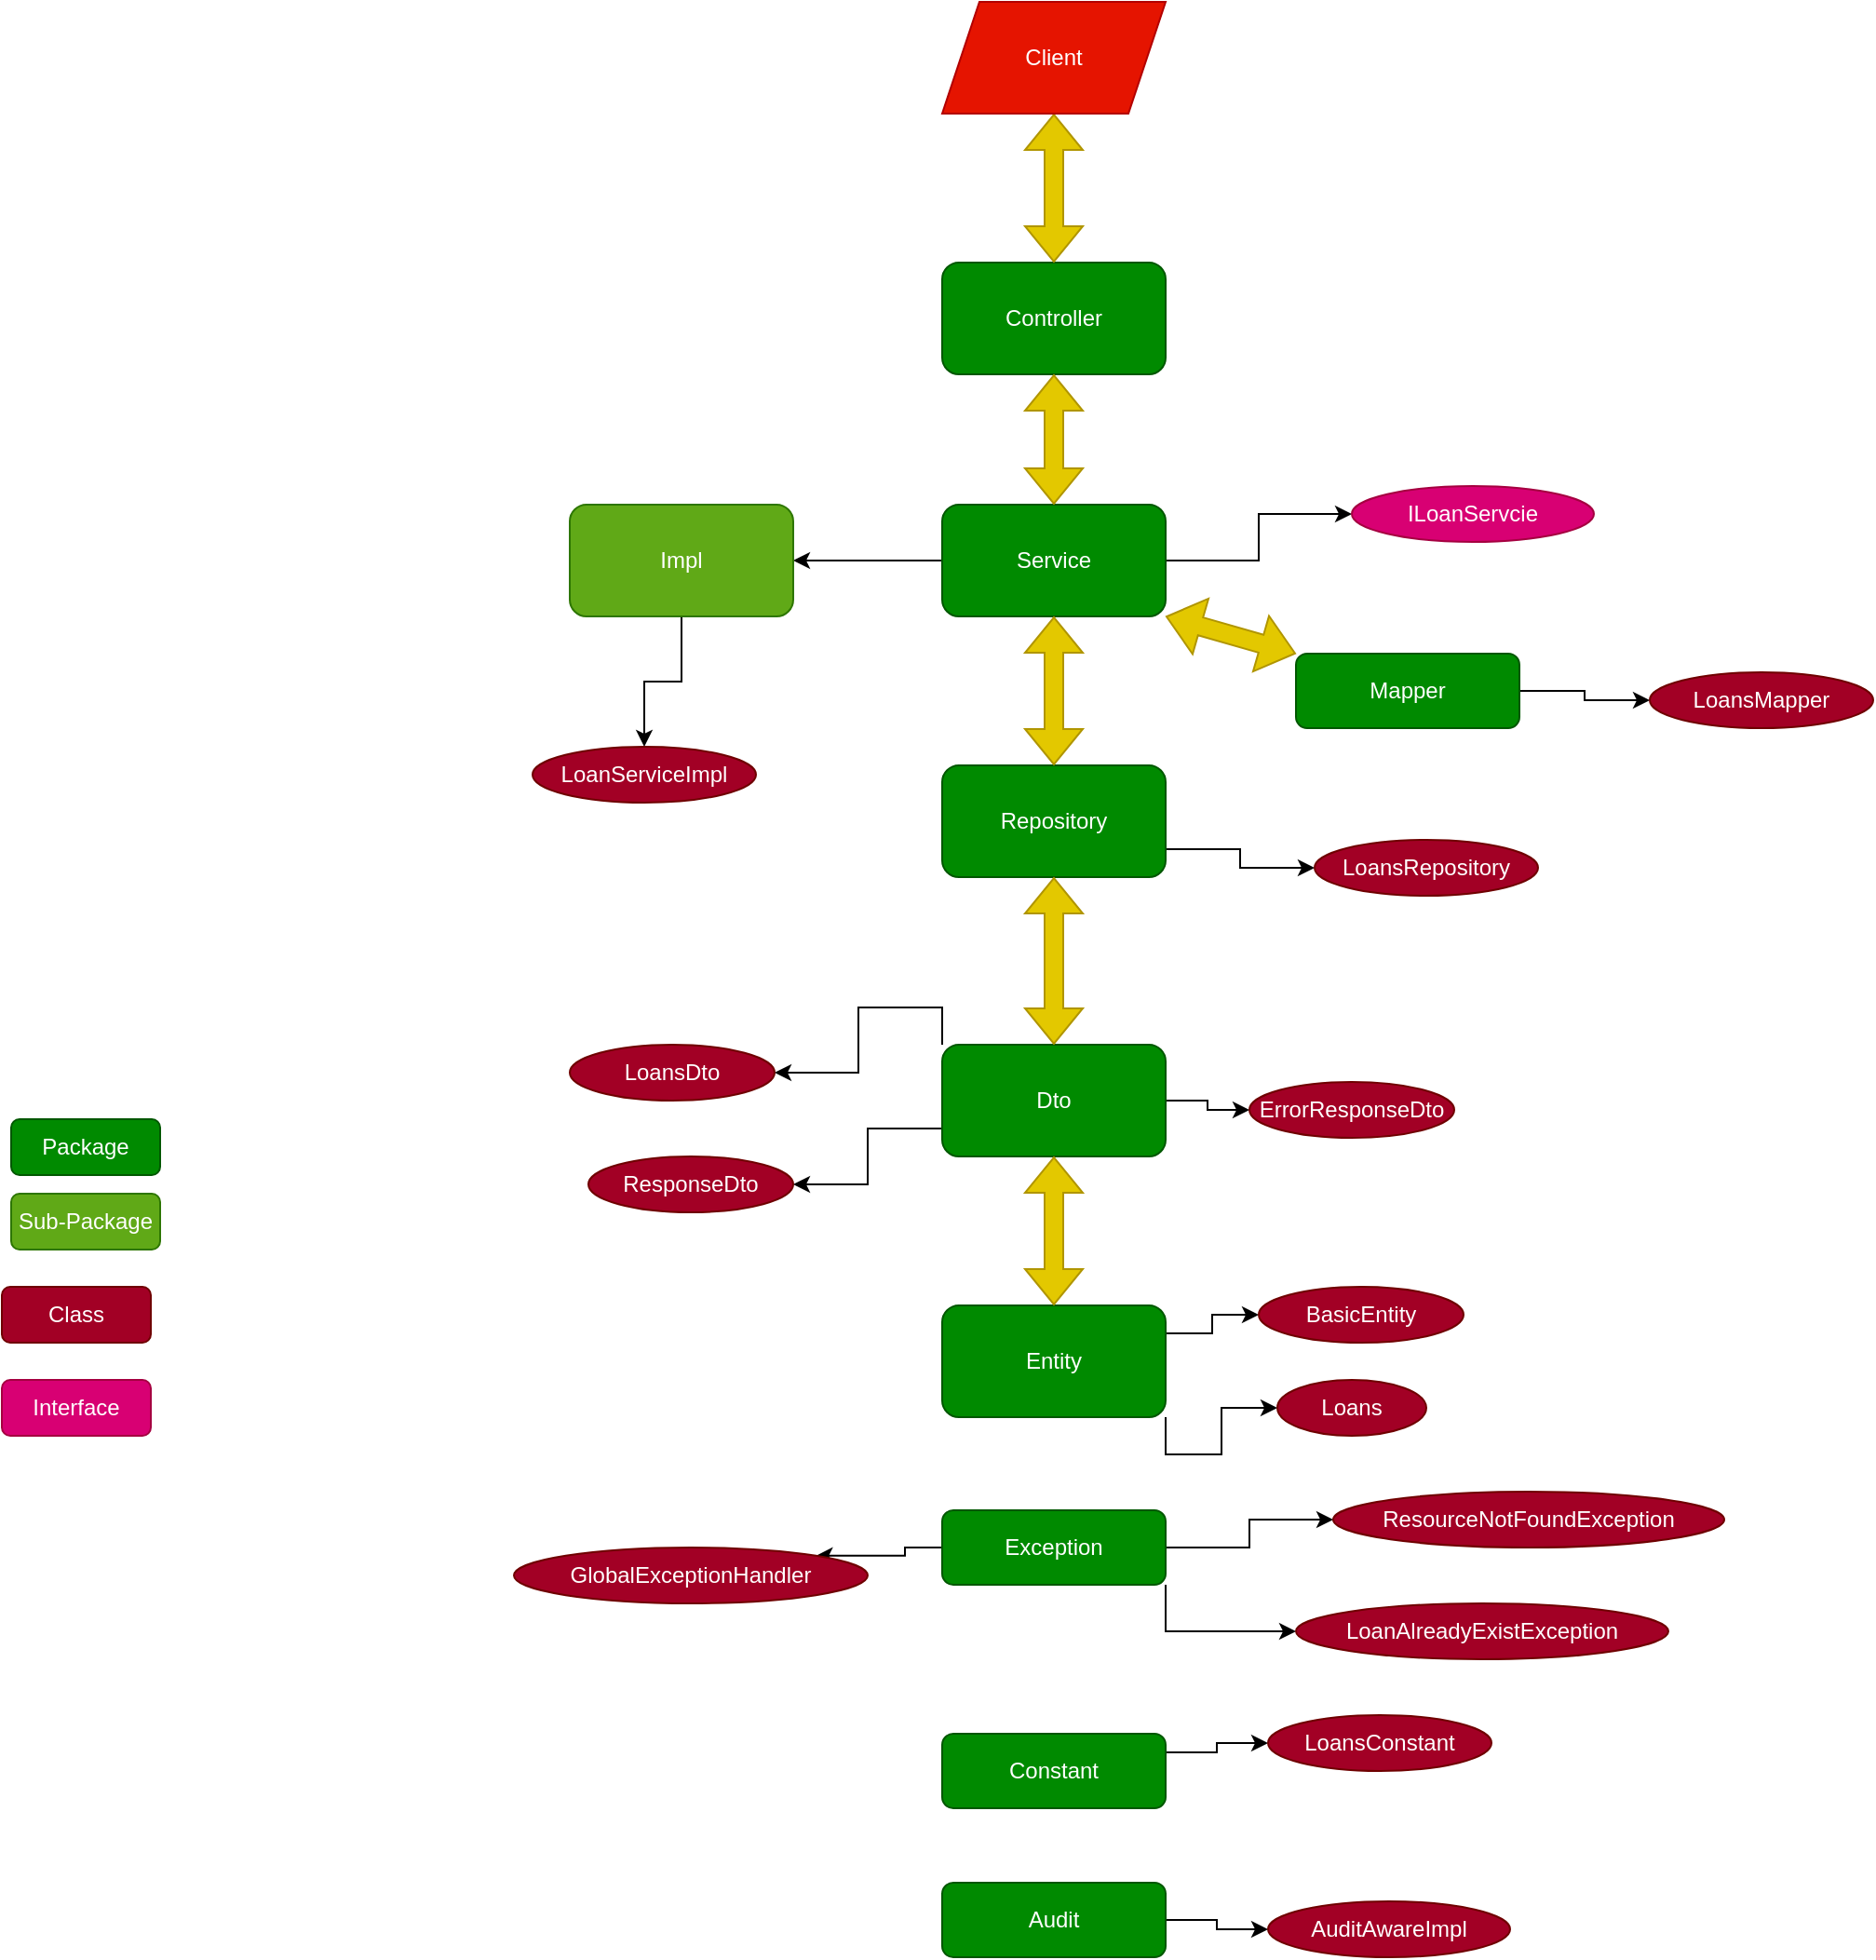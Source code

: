 <mxfile version="26.0.9">
  <diagram name="Page-1" id="k2zMVF7ijsQ42sUqn46F">
    <mxGraphModel dx="1900" dy="1721" grid="1" gridSize="10" guides="1" tooltips="1" connect="1" arrows="1" fold="1" page="1" pageScale="1" pageWidth="850" pageHeight="1100" math="0" shadow="0">
      <root>
        <mxCell id="0" />
        <mxCell id="1" parent="0" />
        <mxCell id="I8hgk64ySSG1_GCGq1iT-1" value="Controller" style="rounded=1;whiteSpace=wrap;html=1;fillColor=#008a00;fontColor=#ffffff;strokeColor=#005700;" parent="1" vertex="1">
          <mxGeometry x="40" y="100" width="120" height="60" as="geometry" />
        </mxCell>
        <mxCell id="Hzh83zoLfARzIkc0ZNQP-6" value="" style="edgeStyle=orthogonalEdgeStyle;rounded=0;orthogonalLoop=1;jettySize=auto;html=1;" edge="1" parent="1" source="I8hgk64ySSG1_GCGq1iT-2" target="Hzh83zoLfARzIkc0ZNQP-5">
          <mxGeometry relative="1" as="geometry" />
        </mxCell>
        <mxCell id="Hzh83zoLfARzIkc0ZNQP-15" value="" style="edgeStyle=orthogonalEdgeStyle;rounded=0;orthogonalLoop=1;jettySize=auto;html=1;" edge="1" parent="1" source="I8hgk64ySSG1_GCGq1iT-2" target="Hzh83zoLfARzIkc0ZNQP-14">
          <mxGeometry relative="1" as="geometry" />
        </mxCell>
        <mxCell id="I8hgk64ySSG1_GCGq1iT-2" value="Service" style="rounded=1;whiteSpace=wrap;html=1;fillColor=#008a00;fontColor=#ffffff;strokeColor=#005700;" parent="1" vertex="1">
          <mxGeometry x="40" y="230" width="120" height="60" as="geometry" />
        </mxCell>
        <mxCell id="Hzh83zoLfARzIkc0ZNQP-31" style="edgeStyle=orthogonalEdgeStyle;rounded=0;orthogonalLoop=1;jettySize=auto;html=1;exitX=1;exitY=0.75;exitDx=0;exitDy=0;entryX=0;entryY=0.5;entryDx=0;entryDy=0;" edge="1" parent="1" source="I8hgk64ySSG1_GCGq1iT-3" target="Hzh83zoLfARzIkc0ZNQP-30">
          <mxGeometry relative="1" as="geometry" />
        </mxCell>
        <mxCell id="I8hgk64ySSG1_GCGq1iT-3" value="Repository" style="rounded=1;whiteSpace=wrap;html=1;fillColor=#008a00;fontColor=#ffffff;strokeColor=#005700;" parent="1" vertex="1">
          <mxGeometry x="40" y="370" width="120" height="60" as="geometry" />
        </mxCell>
        <mxCell id="Hzh83zoLfARzIkc0ZNQP-41" style="edgeStyle=orthogonalEdgeStyle;rounded=0;orthogonalLoop=1;jettySize=auto;html=1;exitX=1;exitY=1;exitDx=0;exitDy=0;entryX=0;entryY=0.5;entryDx=0;entryDy=0;" edge="1" parent="1" source="Hzh83zoLfARzIkc0ZNQP-1" target="Hzh83zoLfARzIkc0ZNQP-39">
          <mxGeometry relative="1" as="geometry" />
        </mxCell>
        <mxCell id="Hzh83zoLfARzIkc0ZNQP-42" style="edgeStyle=orthogonalEdgeStyle;rounded=0;orthogonalLoop=1;jettySize=auto;html=1;exitX=1;exitY=0.25;exitDx=0;exitDy=0;entryX=0;entryY=0.5;entryDx=0;entryDy=0;" edge="1" parent="1" source="Hzh83zoLfARzIkc0ZNQP-1" target="Hzh83zoLfARzIkc0ZNQP-40">
          <mxGeometry relative="1" as="geometry" />
        </mxCell>
        <mxCell id="Hzh83zoLfARzIkc0ZNQP-1" value="Entity" style="rounded=1;whiteSpace=wrap;html=1;fillColor=#008a00;fontColor=#ffffff;strokeColor=#005700;" vertex="1" parent="1">
          <mxGeometry x="40" y="660" width="120" height="60" as="geometry" />
        </mxCell>
        <mxCell id="Hzh83zoLfARzIkc0ZNQP-46" style="edgeStyle=orthogonalEdgeStyle;rounded=0;orthogonalLoop=1;jettySize=auto;html=1;exitX=1;exitY=0.5;exitDx=0;exitDy=0;entryX=0;entryY=0.5;entryDx=0;entryDy=0;" edge="1" parent="1" source="Hzh83zoLfARzIkc0ZNQP-2" target="Hzh83zoLfARzIkc0ZNQP-43">
          <mxGeometry relative="1" as="geometry" />
        </mxCell>
        <mxCell id="Hzh83zoLfARzIkc0ZNQP-47" style="edgeStyle=orthogonalEdgeStyle;rounded=0;orthogonalLoop=1;jettySize=auto;html=1;exitX=0;exitY=0;exitDx=0;exitDy=0;entryX=1;entryY=0.5;entryDx=0;entryDy=0;" edge="1" parent="1" source="Hzh83zoLfARzIkc0ZNQP-2" target="Hzh83zoLfARzIkc0ZNQP-44">
          <mxGeometry relative="1" as="geometry" />
        </mxCell>
        <mxCell id="Hzh83zoLfARzIkc0ZNQP-48" style="edgeStyle=orthogonalEdgeStyle;rounded=0;orthogonalLoop=1;jettySize=auto;html=1;exitX=0;exitY=0.75;exitDx=0;exitDy=0;" edge="1" parent="1" source="Hzh83zoLfARzIkc0ZNQP-2" target="Hzh83zoLfARzIkc0ZNQP-45">
          <mxGeometry relative="1" as="geometry" />
        </mxCell>
        <mxCell id="Hzh83zoLfARzIkc0ZNQP-2" value="Dto" style="rounded=1;whiteSpace=wrap;html=1;fillColor=#008a00;fontColor=#ffffff;strokeColor=#005700;" vertex="1" parent="1">
          <mxGeometry x="40" y="520" width="120" height="60" as="geometry" />
        </mxCell>
        <mxCell id="Hzh83zoLfARzIkc0ZNQP-3" value="Package" style="rounded=1;whiteSpace=wrap;html=1;fillColor=#008a00;fontColor=#ffffff;strokeColor=#005700;" vertex="1" parent="1">
          <mxGeometry x="-460" y="560" width="80" height="30" as="geometry" />
        </mxCell>
        <mxCell id="Hzh83zoLfARzIkc0ZNQP-4" value="Sub-Package" style="rounded=1;whiteSpace=wrap;html=1;fillColor=#60a917;fontColor=#ffffff;strokeColor=#2D7600;" vertex="1" parent="1">
          <mxGeometry x="-460" y="600" width="80" height="30" as="geometry" />
        </mxCell>
        <mxCell id="Hzh83zoLfARzIkc0ZNQP-11" value="" style="edgeStyle=orthogonalEdgeStyle;rounded=0;orthogonalLoop=1;jettySize=auto;html=1;" edge="1" parent="1" source="Hzh83zoLfARzIkc0ZNQP-5" target="Hzh83zoLfARzIkc0ZNQP-10">
          <mxGeometry relative="1" as="geometry" />
        </mxCell>
        <mxCell id="Hzh83zoLfARzIkc0ZNQP-5" value="Impl" style="whiteSpace=wrap;html=1;fillColor=#60a917;strokeColor=#2D7600;fontColor=#ffffff;rounded=1;" vertex="1" parent="1">
          <mxGeometry x="-160" y="230" width="120" height="60" as="geometry" />
        </mxCell>
        <mxCell id="Hzh83zoLfARzIkc0ZNQP-10" value="LoanServiceImpl" style="ellipse;whiteSpace=wrap;html=1;fillColor=#a20025;strokeColor=#6F0000;fontColor=#ffffff;rounded=1;" vertex="1" parent="1">
          <mxGeometry x="-180" y="360" width="120" height="30" as="geometry" />
        </mxCell>
        <mxCell id="Hzh83zoLfARzIkc0ZNQP-12" value="Class" style="rounded=1;whiteSpace=wrap;html=1;fillColor=#a20025;fontColor=#ffffff;strokeColor=#6F0000;" vertex="1" parent="1">
          <mxGeometry x="-465" y="650" width="80" height="30" as="geometry" />
        </mxCell>
        <mxCell id="Hzh83zoLfARzIkc0ZNQP-13" value="Interface" style="rounded=1;whiteSpace=wrap;html=1;fillColor=#d80073;fontColor=#ffffff;strokeColor=#A50040;" vertex="1" parent="1">
          <mxGeometry x="-465" y="700" width="80" height="30" as="geometry" />
        </mxCell>
        <mxCell id="Hzh83zoLfARzIkc0ZNQP-14" value="ILoanServcie" style="ellipse;whiteSpace=wrap;html=1;fillColor=#d80073;strokeColor=#A50040;fontColor=#ffffff;rounded=1;" vertex="1" parent="1">
          <mxGeometry x="260" y="220" width="130" height="30" as="geometry" />
        </mxCell>
        <mxCell id="Hzh83zoLfARzIkc0ZNQP-17" value="" style="shape=flexArrow;endArrow=classic;startArrow=classic;html=1;rounded=0;exitX=0.5;exitY=0;exitDx=0;exitDy=0;entryX=0.5;entryY=1;entryDx=0;entryDy=0;fillColor=#e3c800;strokeColor=#B09500;" edge="1" parent="1" source="I8hgk64ySSG1_GCGq1iT-2" target="I8hgk64ySSG1_GCGq1iT-1">
          <mxGeometry width="100" height="100" relative="1" as="geometry">
            <mxPoint x="-30" y="260" as="sourcePoint" />
            <mxPoint x="70" y="160" as="targetPoint" />
          </mxGeometry>
        </mxCell>
        <mxCell id="Hzh83zoLfARzIkc0ZNQP-19" value="" style="shape=flexArrow;endArrow=classic;startArrow=classic;html=1;rounded=0;entryX=0.5;entryY=1;entryDx=0;entryDy=0;entryPerimeter=0;fillColor=#e3c800;strokeColor=#B09500;" edge="1" parent="1" source="I8hgk64ySSG1_GCGq1iT-3" target="I8hgk64ySSG1_GCGq1iT-2">
          <mxGeometry width="100" height="100" relative="1" as="geometry">
            <mxPoint x="110" y="240" as="sourcePoint" />
            <mxPoint x="110" y="170" as="targetPoint" />
          </mxGeometry>
        </mxCell>
        <mxCell id="Hzh83zoLfARzIkc0ZNQP-20" value="" style="shape=flexArrow;endArrow=classic;startArrow=classic;html=1;rounded=0;entryX=0.5;entryY=1;entryDx=0;entryDy=0;exitX=0.5;exitY=0;exitDx=0;exitDy=0;fillColor=#e3c800;strokeColor=#B09500;" edge="1" parent="1" source="Hzh83zoLfARzIkc0ZNQP-2" target="I8hgk64ySSG1_GCGq1iT-3">
          <mxGeometry width="100" height="100" relative="1" as="geometry">
            <mxPoint x="110" y="380" as="sourcePoint" />
            <mxPoint x="110" y="300" as="targetPoint" />
          </mxGeometry>
        </mxCell>
        <mxCell id="Hzh83zoLfARzIkc0ZNQP-21" value="" style="shape=flexArrow;endArrow=classic;startArrow=classic;html=1;rounded=0;entryX=0.5;entryY=1;entryDx=0;entryDy=0;exitX=0.5;exitY=0;exitDx=0;exitDy=0;fillColor=#e3c800;strokeColor=#B09500;" edge="1" parent="1" source="Hzh83zoLfARzIkc0ZNQP-1" target="Hzh83zoLfARzIkc0ZNQP-2">
          <mxGeometry width="100" height="100" relative="1" as="geometry">
            <mxPoint x="110" y="530" as="sourcePoint" />
            <mxPoint x="110" y="440" as="targetPoint" />
          </mxGeometry>
        </mxCell>
        <mxCell id="Hzh83zoLfARzIkc0ZNQP-24" value="" style="shape=flexArrow;endArrow=classic;startArrow=classic;html=1;rounded=0;exitX=0.5;exitY=0;exitDx=0;exitDy=0;entryX=0.5;entryY=1;entryDx=0;entryDy=0;fillColor=#e3c800;strokeColor=#B09500;" edge="1" parent="1" source="I8hgk64ySSG1_GCGq1iT-1" target="Hzh83zoLfARzIkc0ZNQP-25">
          <mxGeometry width="100" height="100" relative="1" as="geometry">
            <mxPoint x="110" y="240" as="sourcePoint" />
            <mxPoint x="110" y="170" as="targetPoint" />
          </mxGeometry>
        </mxCell>
        <mxCell id="Hzh83zoLfARzIkc0ZNQP-25" value="Client" style="shape=parallelogram;perimeter=parallelogramPerimeter;whiteSpace=wrap;html=1;fixedSize=1;fillColor=#e51400;fontColor=#ffffff;strokeColor=#B20000;" vertex="1" parent="1">
          <mxGeometry x="40" y="-40" width="120" height="60" as="geometry" />
        </mxCell>
        <mxCell id="Hzh83zoLfARzIkc0ZNQP-29" style="edgeStyle=orthogonalEdgeStyle;rounded=0;orthogonalLoop=1;jettySize=auto;html=1;exitX=1;exitY=0.5;exitDx=0;exitDy=0;entryX=0;entryY=0.5;entryDx=0;entryDy=0;" edge="1" parent="1" source="Hzh83zoLfARzIkc0ZNQP-26" target="Hzh83zoLfARzIkc0ZNQP-28">
          <mxGeometry relative="1" as="geometry" />
        </mxCell>
        <mxCell id="Hzh83zoLfARzIkc0ZNQP-26" value="Mapper" style="rounded=1;whiteSpace=wrap;html=1;fillColor=#008a00;fontColor=#ffffff;strokeColor=#005700;" vertex="1" parent="1">
          <mxGeometry x="230" y="310" width="120" height="40" as="geometry" />
        </mxCell>
        <mxCell id="Hzh83zoLfARzIkc0ZNQP-27" value="" style="shape=flexArrow;endArrow=classic;startArrow=classic;html=1;rounded=0;fillColor=#e3c800;strokeColor=#B09500;exitX=0;exitY=0;exitDx=0;exitDy=0;" edge="1" parent="1" source="Hzh83zoLfARzIkc0ZNQP-26">
          <mxGeometry width="100" height="100" relative="1" as="geometry">
            <mxPoint x="110" y="380" as="sourcePoint" />
            <mxPoint x="160" y="290" as="targetPoint" />
          </mxGeometry>
        </mxCell>
        <mxCell id="Hzh83zoLfARzIkc0ZNQP-28" value="LoansMapper" style="ellipse;whiteSpace=wrap;html=1;fillColor=#a20025;strokeColor=#6F0000;fontColor=#ffffff;rounded=1;" vertex="1" parent="1">
          <mxGeometry x="420" y="320" width="120" height="30" as="geometry" />
        </mxCell>
        <mxCell id="Hzh83zoLfARzIkc0ZNQP-30" value="LoansRepository" style="ellipse;whiteSpace=wrap;html=1;fillColor=#a20025;strokeColor=#6F0000;fontColor=#ffffff;rounded=1;" vertex="1" parent="1">
          <mxGeometry x="240" y="410" width="120" height="30" as="geometry" />
        </mxCell>
        <mxCell id="Hzh83zoLfARzIkc0ZNQP-38" style="edgeStyle=orthogonalEdgeStyle;rounded=0;orthogonalLoop=1;jettySize=auto;html=1;exitX=1;exitY=0.5;exitDx=0;exitDy=0;entryX=0;entryY=0.5;entryDx=0;entryDy=0;" edge="1" parent="1" source="Hzh83zoLfARzIkc0ZNQP-32" target="Hzh83zoLfARzIkc0ZNQP-35">
          <mxGeometry relative="1" as="geometry" />
        </mxCell>
        <mxCell id="Hzh83zoLfARzIkc0ZNQP-55" style="edgeStyle=orthogonalEdgeStyle;rounded=0;orthogonalLoop=1;jettySize=auto;html=1;exitX=0;exitY=0.5;exitDx=0;exitDy=0;entryX=1;entryY=0;entryDx=0;entryDy=0;" edge="1" parent="1" source="Hzh83zoLfARzIkc0ZNQP-32" target="Hzh83zoLfARzIkc0ZNQP-33">
          <mxGeometry relative="1" as="geometry" />
        </mxCell>
        <mxCell id="Hzh83zoLfARzIkc0ZNQP-56" style="edgeStyle=orthogonalEdgeStyle;rounded=0;orthogonalLoop=1;jettySize=auto;html=1;exitX=1;exitY=1;exitDx=0;exitDy=0;entryX=0;entryY=0.5;entryDx=0;entryDy=0;" edge="1" parent="1" source="Hzh83zoLfARzIkc0ZNQP-32" target="Hzh83zoLfARzIkc0ZNQP-34">
          <mxGeometry relative="1" as="geometry" />
        </mxCell>
        <mxCell id="Hzh83zoLfARzIkc0ZNQP-32" value="Exception" style="rounded=1;whiteSpace=wrap;html=1;fillColor=#008a00;fontColor=#ffffff;strokeColor=#005700;" vertex="1" parent="1">
          <mxGeometry x="40" y="770" width="120" height="40" as="geometry" />
        </mxCell>
        <mxCell id="Hzh83zoLfARzIkc0ZNQP-33" value="GlobalExceptionHandler" style="ellipse;whiteSpace=wrap;html=1;fillColor=#a20025;strokeColor=#6F0000;fontColor=#ffffff;rounded=1;" vertex="1" parent="1">
          <mxGeometry x="-190" y="790" width="190" height="30" as="geometry" />
        </mxCell>
        <mxCell id="Hzh83zoLfARzIkc0ZNQP-34" value="LoanAlreadyExistException" style="ellipse;whiteSpace=wrap;html=1;fillColor=#a20025;strokeColor=#6F0000;fontColor=#ffffff;rounded=1;" vertex="1" parent="1">
          <mxGeometry x="230" y="820" width="200" height="30" as="geometry" />
        </mxCell>
        <mxCell id="Hzh83zoLfARzIkc0ZNQP-35" value="ResourceNotFoundException" style="ellipse;whiteSpace=wrap;html=1;fillColor=#a20025;strokeColor=#6F0000;fontColor=#ffffff;rounded=1;" vertex="1" parent="1">
          <mxGeometry x="250" y="760" width="210" height="30" as="geometry" />
        </mxCell>
        <mxCell id="Hzh83zoLfARzIkc0ZNQP-39" value="Loans" style="ellipse;whiteSpace=wrap;html=1;fillColor=#a20025;strokeColor=#6F0000;fontColor=#ffffff;rounded=1;" vertex="1" parent="1">
          <mxGeometry x="220" y="700" width="80" height="30" as="geometry" />
        </mxCell>
        <mxCell id="Hzh83zoLfARzIkc0ZNQP-40" value="BasicEntity" style="ellipse;whiteSpace=wrap;html=1;fillColor=#a20025;strokeColor=#6F0000;fontColor=#ffffff;rounded=1;" vertex="1" parent="1">
          <mxGeometry x="210" y="650" width="110" height="30" as="geometry" />
        </mxCell>
        <mxCell id="Hzh83zoLfARzIkc0ZNQP-43" value="ErrorResponseDto" style="ellipse;whiteSpace=wrap;html=1;fillColor=#a20025;strokeColor=#6F0000;fontColor=#ffffff;rounded=1;" vertex="1" parent="1">
          <mxGeometry x="205" y="540" width="110" height="30" as="geometry" />
        </mxCell>
        <mxCell id="Hzh83zoLfARzIkc0ZNQP-44" value="LoansDto" style="ellipse;whiteSpace=wrap;html=1;fillColor=#a20025;strokeColor=#6F0000;fontColor=#ffffff;rounded=1;" vertex="1" parent="1">
          <mxGeometry x="-160" y="520" width="110" height="30" as="geometry" />
        </mxCell>
        <mxCell id="Hzh83zoLfARzIkc0ZNQP-45" value="ResponseDto" style="ellipse;whiteSpace=wrap;html=1;fillColor=#a20025;strokeColor=#6F0000;fontColor=#ffffff;rounded=1;" vertex="1" parent="1">
          <mxGeometry x="-150" y="580" width="110" height="30" as="geometry" />
        </mxCell>
        <mxCell id="Hzh83zoLfARzIkc0ZNQP-54" style="edgeStyle=orthogonalEdgeStyle;rounded=0;orthogonalLoop=1;jettySize=auto;html=1;exitX=1;exitY=0.25;exitDx=0;exitDy=0;entryX=0;entryY=0.5;entryDx=0;entryDy=0;" edge="1" parent="1" source="Hzh83zoLfARzIkc0ZNQP-49" target="Hzh83zoLfARzIkc0ZNQP-51">
          <mxGeometry relative="1" as="geometry" />
        </mxCell>
        <mxCell id="Hzh83zoLfARzIkc0ZNQP-49" value="Constant" style="rounded=1;whiteSpace=wrap;html=1;fillColor=#008a00;fontColor=#ffffff;strokeColor=#005700;" vertex="1" parent="1">
          <mxGeometry x="40" y="890" width="120" height="40" as="geometry" />
        </mxCell>
        <mxCell id="Hzh83zoLfARzIkc0ZNQP-53" style="edgeStyle=orthogonalEdgeStyle;rounded=0;orthogonalLoop=1;jettySize=auto;html=1;exitX=1;exitY=0.5;exitDx=0;exitDy=0;entryX=0;entryY=0.5;entryDx=0;entryDy=0;" edge="1" parent="1" source="Hzh83zoLfARzIkc0ZNQP-50" target="Hzh83zoLfARzIkc0ZNQP-52">
          <mxGeometry relative="1" as="geometry" />
        </mxCell>
        <mxCell id="Hzh83zoLfARzIkc0ZNQP-50" value="Audit" style="rounded=1;whiteSpace=wrap;html=1;fillColor=#008a00;fontColor=#ffffff;strokeColor=#005700;" vertex="1" parent="1">
          <mxGeometry x="40" y="970" width="120" height="40" as="geometry" />
        </mxCell>
        <mxCell id="Hzh83zoLfARzIkc0ZNQP-51" value="LoansConstant" style="ellipse;whiteSpace=wrap;html=1;fillColor=#a20025;strokeColor=#6F0000;fontColor=#ffffff;rounded=1;" vertex="1" parent="1">
          <mxGeometry x="215" y="880" width="120" height="30" as="geometry" />
        </mxCell>
        <mxCell id="Hzh83zoLfARzIkc0ZNQP-52" value="AuditAwareImpl" style="ellipse;whiteSpace=wrap;html=1;fillColor=#a20025;strokeColor=#6F0000;fontColor=#ffffff;rounded=1;" vertex="1" parent="1">
          <mxGeometry x="215" y="980" width="130" height="30" as="geometry" />
        </mxCell>
      </root>
    </mxGraphModel>
  </diagram>
</mxfile>
